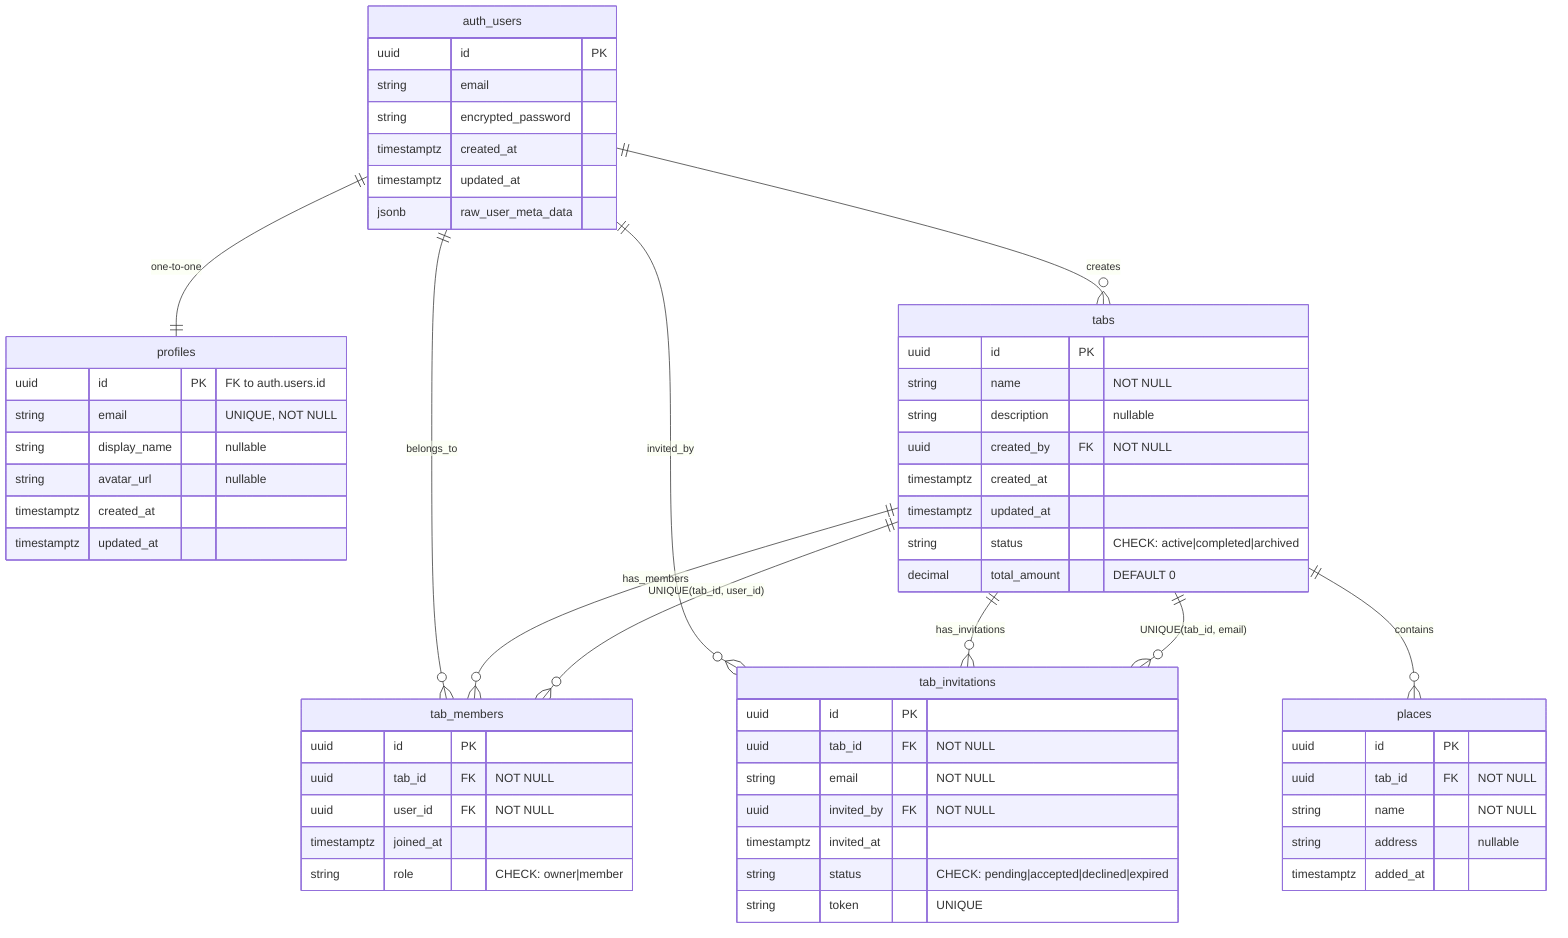 erDiagram
    %% Authentication and User Management
    auth_users {
        uuid id PK
        string email
        string encrypted_password
        timestamptz created_at
        timestamptz updated_at
        jsonb raw_user_meta_data
    }

    profiles {
        uuid id PK "FK to auth.users.id"
        string email "UNIQUE, NOT NULL"
        string display_name "nullable"
        string avatar_url "nullable"
        timestamptz created_at
        timestamptz updated_at
    }

    %% Core Tab Management
    tabs {
        uuid id PK
        string name "NOT NULL"
        string description "nullable"
        uuid created_by FK "NOT NULL"
        timestamptz created_at
        timestamptz updated_at
        string status "CHECK: active|completed|archived"
        decimal total_amount "DEFAULT 0"
    }

    tab_members {
        uuid id PK
        uuid tab_id FK "NOT NULL"
        uuid user_id FK "NOT NULL"
        timestamptz joined_at
        string role "CHECK: owner|member"
    }

    tab_invitations {
        uuid id PK
        uuid tab_id FK "NOT NULL"
        string email "NOT NULL"
        uuid invited_by FK "NOT NULL"
        timestamptz invited_at
        string status "CHECK: pending|accepted|declined|expired"
        string token "UNIQUE"
    }

    %% Places and Venues
    places {
        uuid id PK
        uuid tab_id FK "NOT NULL"
        string name "NOT NULL"
        string address "nullable"
        timestamptz added_at
    }

    %% Relationships
    auth_users ||--|| profiles : "one-to-one"
    auth_users ||--o{ tabs : "creates"
    auth_users ||--o{ tab_members : "belongs_to"
    auth_users ||--o{ tab_invitations : "invited_by"
    
    tabs ||--o{ tab_members : "has_members"
    tabs ||--o{ tab_invitations : "has_invitations"
    tabs ||--o{ places : "contains"

    %% Unique Constraints
    tab_members }o--|| tabs : "UNIQUE(tab_id, user_id)"
    tab_invitations }o--|| tabs : "UNIQUE(tab_id, email)"